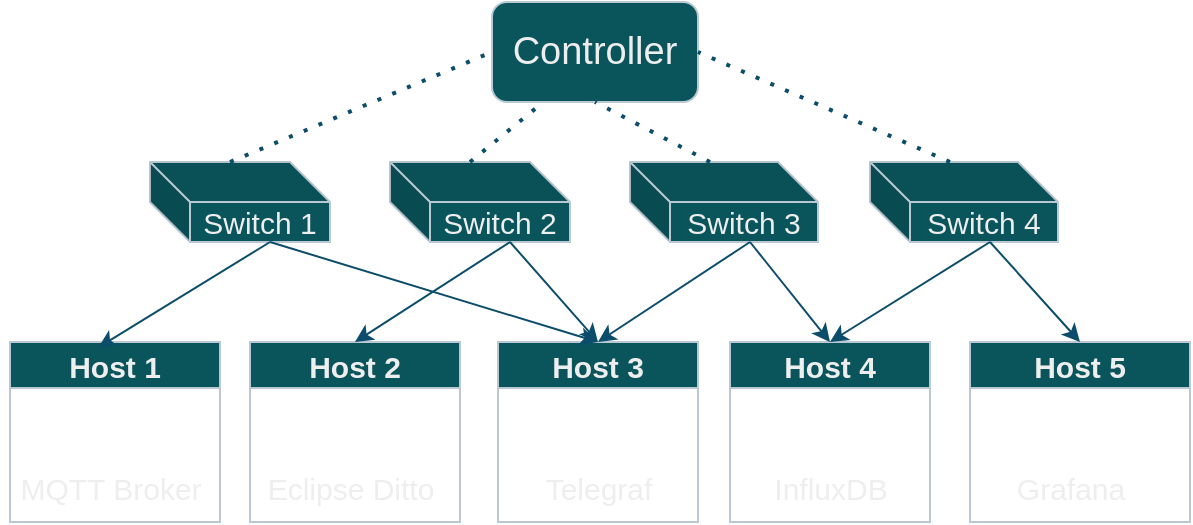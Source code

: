<mxfile version="21.8.2" type="github">
  <diagram id="C5RBs43oDa-KdzZeNtuy" name="Page-1">
    <mxGraphModel dx="1009" dy="542" grid="1" gridSize="10" guides="1" tooltips="1" connect="1" arrows="1" fold="1" page="1" pageScale="1" pageWidth="827" pageHeight="1169" math="0" shadow="0">
      <root>
        <mxCell id="WIyWlLk6GJQsqaUBKTNV-0" />
        <mxCell id="WIyWlLk6GJQsqaUBKTNV-1" parent="WIyWlLk6GJQsqaUBKTNV-0" />
        <mxCell id="kD6Mo4vfzYvjTnUpct2I-0" value="Host 1" style="swimlane;startSize=23;labelBackgroundColor=none;fillColor=#09555B;strokeColor=#BAC8D3;fontColor=#EEEEEE;fontSize=15;" parent="WIyWlLk6GJQsqaUBKTNV-1" vertex="1">
          <mxGeometry x="40" y="320" width="105" height="90" as="geometry" />
        </mxCell>
        <mxCell id="kD6Mo4vfzYvjTnUpct2I-3" value="" style="shape=image;verticalLabelPosition=bottom;labelBackgroundColor=none;verticalAlign=top;aspect=fixed;imageAspect=0;image=https://vmssoftware.com/images/intro/product/mosquitto.png;fillColor=#09555B;strokeColor=#BAC8D3;fontColor=#EEEEEE;" parent="kD6Mo4vfzYvjTnUpct2I-0" vertex="1">
          <mxGeometry x="30" y="25" width="40" height="40" as="geometry" />
        </mxCell>
        <mxCell id="kD6Mo4vfzYvjTnUpct2I-4" value="&lt;font style=&quot;font-size: 15px;&quot;&gt;MQTT Broker&lt;/font&gt;" style="text;html=1;align=center;verticalAlign=middle;resizable=0;points=[];autosize=1;strokeColor=none;fillColor=none;labelBackgroundColor=none;fontColor=#EEEEEE;" parent="kD6Mo4vfzYvjTnUpct2I-0" vertex="1">
          <mxGeometry x="-5" y="58" width="110" height="30" as="geometry" />
        </mxCell>
        <mxCell id="kD6Mo4vfzYvjTnUpct2I-2" value="&lt;font style=&quot;font-size: 19px;&quot;&gt;Controller&lt;/font&gt;" style="rounded=1;whiteSpace=wrap;html=1;labelBackgroundColor=none;fillColor=#09555B;strokeColor=#BAC8D3;fontColor=#EEEEEE;" parent="WIyWlLk6GJQsqaUBKTNV-1" vertex="1">
          <mxGeometry x="281" y="150" width="103" height="50" as="geometry" />
        </mxCell>
        <mxCell id="kD6Mo4vfzYvjTnUpct2I-5" value="Host 2" style="swimlane;startSize=23;labelBackgroundColor=none;fillColor=#09555B;strokeColor=#BAC8D3;fontColor=#EEEEEE;fontSize=15;" parent="WIyWlLk6GJQsqaUBKTNV-1" vertex="1">
          <mxGeometry x="160" y="320" width="105" height="90" as="geometry" />
        </mxCell>
        <mxCell id="kD6Mo4vfzYvjTnUpct2I-7" value="&lt;font style=&quot;font-size: 15px;&quot;&gt;Eclipse Ditto&lt;/font&gt;" style="text;html=1;align=center;verticalAlign=middle;resizable=0;points=[];autosize=1;strokeColor=none;fillColor=none;labelBackgroundColor=none;fontColor=#EEEEEE;" parent="kD6Mo4vfzYvjTnUpct2I-5" vertex="1">
          <mxGeometry x="-5" y="58" width="110" height="30" as="geometry" />
        </mxCell>
        <mxCell id="kD6Mo4vfzYvjTnUpct2I-28" value="" style="shape=image;verticalLabelPosition=bottom;labelBackgroundColor=none;verticalAlign=top;aspect=fixed;imageAspect=0;image=https://predictiveworks.github.io/assets/images/ditto.png;fillColor=#09555B;strokeColor=#BAC8D3;fontColor=#EEEEEE;" parent="kD6Mo4vfzYvjTnUpct2I-5" vertex="1">
          <mxGeometry x="30" y="25" width="40" height="40" as="geometry" />
        </mxCell>
        <mxCell id="kD6Mo4vfzYvjTnUpct2I-8" value="Host 3" style="swimlane;startSize=23;labelBackgroundColor=none;fillColor=#09555B;strokeColor=#BAC8D3;fontColor=#EEEEEE;fontSize=15;" parent="WIyWlLk6GJQsqaUBKTNV-1" vertex="1">
          <mxGeometry x="284" y="320" width="100" height="90" as="geometry" />
        </mxCell>
        <mxCell id="kD6Mo4vfzYvjTnUpct2I-10" value="&lt;font style=&quot;font-size: 15px;&quot;&gt;Telegraf&lt;/font&gt;" style="text;html=1;align=center;verticalAlign=middle;resizable=0;points=[];autosize=1;strokeColor=none;fillColor=none;labelBackgroundColor=none;fontColor=#EEEEEE;" parent="kD6Mo4vfzYvjTnUpct2I-8" vertex="1">
          <mxGeometry x="10" y="58" width="80" height="30" as="geometry" />
        </mxCell>
        <mxCell id="kD6Mo4vfzYvjTnUpct2I-31" value="" style="shape=image;verticalLabelPosition=bottom;labelBackgroundColor=none;verticalAlign=top;aspect=fixed;imageAspect=0;image=https://projects.task.gda.pl/uploads/-/system/project/avatar/318/telegraf_role_logo.png;fillColor=#09555B;strokeColor=#BAC8D3;fontColor=#EEEEEE;" parent="kD6Mo4vfzYvjTnUpct2I-8" vertex="1">
          <mxGeometry x="34.5" y="29.5" width="31" height="31" as="geometry" />
        </mxCell>
        <mxCell id="kD6Mo4vfzYvjTnUpct2I-11" value="Host 4" style="swimlane;startSize=23;labelBackgroundColor=none;fillColor=#09555B;strokeColor=#BAC8D3;fontColor=#EEEEEE;fontSize=15;" parent="WIyWlLk6GJQsqaUBKTNV-1" vertex="1">
          <mxGeometry x="400" y="320" width="100" height="90" as="geometry" />
        </mxCell>
        <mxCell id="kD6Mo4vfzYvjTnUpct2I-13" value="&lt;font style=&quot;font-size: 15px;&quot;&gt;InfluxDB&lt;/font&gt;" style="text;html=1;align=center;verticalAlign=middle;resizable=0;points=[];autosize=1;strokeColor=none;fillColor=none;labelBackgroundColor=none;fontColor=#EEEEEE;" parent="kD6Mo4vfzYvjTnUpct2I-11" vertex="1">
          <mxGeometry x="10" y="58" width="80" height="30" as="geometry" />
        </mxCell>
        <mxCell id="kD6Mo4vfzYvjTnUpct2I-32" value="" style="shape=image;verticalLabelPosition=bottom;labelBackgroundColor=none;verticalAlign=top;aspect=fixed;imageAspect=0;image=https://assets.zabbix.com/img/brands/influxdb.svg;fillColor=#09555B;strokeColor=#BAC8D3;fontColor=#EEEEEE;" parent="kD6Mo4vfzYvjTnUpct2I-11" vertex="1">
          <mxGeometry x="33.81" y="28.81" width="32.38" height="32.38" as="geometry" />
        </mxCell>
        <mxCell id="kD6Mo4vfzYvjTnUpct2I-14" value="Host 5" style="swimlane;startSize=23;labelBackgroundColor=none;fillColor=#09555B;strokeColor=#BAC8D3;fontColor=#EEEEEE;fontSize=15;" parent="WIyWlLk6GJQsqaUBKTNV-1" vertex="1">
          <mxGeometry x="520" y="320" width="110" height="90" as="geometry" />
        </mxCell>
        <mxCell id="kD6Mo4vfzYvjTnUpct2I-16" value="&lt;font style=&quot;font-size: 15px;&quot;&gt;Grafana&lt;/font&gt;" style="text;html=1;align=center;verticalAlign=middle;resizable=0;points=[];autosize=1;strokeColor=none;fillColor=none;labelBackgroundColor=none;fontColor=#EEEEEE;" parent="kD6Mo4vfzYvjTnUpct2I-14" vertex="1">
          <mxGeometry x="10" y="58" width="80" height="30" as="geometry" />
        </mxCell>
        <mxCell id="kD6Mo4vfzYvjTnUpct2I-34" value="" style="shape=image;verticalLabelPosition=bottom;labelBackgroundColor=none;verticalAlign=top;aspect=fixed;imageAspect=0;image=https://seeklogo.com/images/G/grafana-logo-15BA0AFA8A-seeklogo.com.png;fillColor=#09555B;strokeColor=#BAC8D3;fontColor=#EEEEEE;" parent="kD6Mo4vfzYvjTnUpct2I-14" vertex="1">
          <mxGeometry x="34.35" y="27.99" width="31.3" height="34.03" as="geometry" />
        </mxCell>
        <mxCell id="kD6Mo4vfzYvjTnUpct2I-17" value="&lt;font style=&quot;font-size: 15px;&quot;&gt;Switch 1&lt;/font&gt;" style="shape=cube;whiteSpace=wrap;html=1;boundedLbl=1;backgroundOutline=1;darkOpacity=0.05;darkOpacity2=0.1;labelBackgroundColor=none;fillColor=#09555B;strokeColor=#BAC8D3;fontColor=#EEEEEE;" parent="WIyWlLk6GJQsqaUBKTNV-1" vertex="1">
          <mxGeometry x="110" y="230" width="90" height="40" as="geometry" />
        </mxCell>
        <mxCell id="kD6Mo4vfzYvjTnUpct2I-18" value="&lt;font style=&quot;font-size: 15px;&quot;&gt;Switch 2&lt;/font&gt;" style="shape=cube;whiteSpace=wrap;html=1;boundedLbl=1;backgroundOutline=1;darkOpacity=0.05;darkOpacity2=0.1;labelBackgroundColor=none;fillColor=#09555B;strokeColor=#BAC8D3;fontColor=#EEEEEE;" parent="WIyWlLk6GJQsqaUBKTNV-1" vertex="1">
          <mxGeometry x="230" y="230" width="90" height="40" as="geometry" />
        </mxCell>
        <mxCell id="kD6Mo4vfzYvjTnUpct2I-19" value="&lt;font style=&quot;font-size: 15px;&quot;&gt;Switch 3&lt;/font&gt;" style="shape=cube;whiteSpace=wrap;html=1;boundedLbl=1;backgroundOutline=1;darkOpacity=0.05;darkOpacity2=0.1;labelBackgroundColor=none;fillColor=#09555B;strokeColor=#BAC8D3;fontColor=#EEEEEE;" parent="WIyWlLk6GJQsqaUBKTNV-1" vertex="1">
          <mxGeometry x="350" y="230" width="94" height="40" as="geometry" />
        </mxCell>
        <mxCell id="kD6Mo4vfzYvjTnUpct2I-20" value="&lt;font style=&quot;font-size: 15px;&quot;&gt;Switch 4&lt;/font&gt;" style="shape=cube;whiteSpace=wrap;html=1;boundedLbl=1;backgroundOutline=1;darkOpacity=0.05;darkOpacity2=0.1;labelBackgroundColor=none;fillColor=#09555B;strokeColor=#BAC8D3;fontColor=#EEEEEE;" parent="WIyWlLk6GJQsqaUBKTNV-1" vertex="1">
          <mxGeometry x="470" y="230" width="94" height="40" as="geometry" />
        </mxCell>
        <mxCell id="kD6Mo4vfzYvjTnUpct2I-35" value="" style="endArrow=none;dashed=1;html=1;dashPattern=1 3;strokeWidth=2;rounded=0;entryX=0;entryY=0.5;entryDx=0;entryDy=0;exitX=0;exitY=0;exitDx=40;exitDy=0;exitPerimeter=0;labelBackgroundColor=none;strokeColor=#0B4D6A;fontColor=default;" parent="WIyWlLk6GJQsqaUBKTNV-1" source="kD6Mo4vfzYvjTnUpct2I-17" target="kD6Mo4vfzYvjTnUpct2I-2" edge="1">
          <mxGeometry width="50" height="50" relative="1" as="geometry">
            <mxPoint x="190" y="190" as="sourcePoint" />
            <mxPoint x="340" y="100" as="targetPoint" />
          </mxGeometry>
        </mxCell>
        <mxCell id="kD6Mo4vfzYvjTnUpct2I-36" value="" style="endArrow=none;dashed=1;html=1;dashPattern=1 3;strokeWidth=2;rounded=0;entryX=0.25;entryY=1;entryDx=0;entryDy=0;exitX=0;exitY=0;exitDx=40;exitDy=0;exitPerimeter=0;labelBackgroundColor=none;strokeColor=#0B4D6A;fontColor=default;" parent="WIyWlLk6GJQsqaUBKTNV-1" source="kD6Mo4vfzYvjTnUpct2I-18" target="kD6Mo4vfzYvjTnUpct2I-2" edge="1">
          <mxGeometry width="50" height="50" relative="1" as="geometry">
            <mxPoint x="320" y="190" as="sourcePoint" />
            <mxPoint x="470" y="100" as="targetPoint" />
          </mxGeometry>
        </mxCell>
        <mxCell id="kD6Mo4vfzYvjTnUpct2I-37" value="" style="endArrow=none;dashed=1;html=1;dashPattern=1 3;strokeWidth=2;rounded=0;entryX=0.5;entryY=1;entryDx=0;entryDy=0;exitX=0;exitY=0;exitDx=40;exitDy=0;exitPerimeter=0;labelBackgroundColor=none;strokeColor=#0B4D6A;fontColor=default;" parent="WIyWlLk6GJQsqaUBKTNV-1" source="kD6Mo4vfzYvjTnUpct2I-19" target="kD6Mo4vfzYvjTnUpct2I-2" edge="1">
          <mxGeometry width="50" height="50" relative="1" as="geometry">
            <mxPoint x="469" y="200" as="sourcePoint" />
            <mxPoint x="530" y="100" as="targetPoint" />
          </mxGeometry>
        </mxCell>
        <mxCell id="kD6Mo4vfzYvjTnUpct2I-38" value="" style="endArrow=none;dashed=1;html=1;dashPattern=1 3;strokeWidth=2;rounded=0;entryX=1;entryY=0.5;entryDx=0;entryDy=0;exitX=0;exitY=0;exitDx=40;exitDy=0;exitPerimeter=0;labelBackgroundColor=none;strokeColor=#0B4D6A;fontColor=default;" parent="WIyWlLk6GJQsqaUBKTNV-1" source="kD6Mo4vfzYvjTnUpct2I-20" target="kD6Mo4vfzYvjTnUpct2I-2" edge="1">
          <mxGeometry width="50" height="50" relative="1" as="geometry">
            <mxPoint x="630" y="190" as="sourcePoint" />
            <mxPoint x="580" y="90" as="targetPoint" />
          </mxGeometry>
        </mxCell>
        <mxCell id="kD6Mo4vfzYvjTnUpct2I-40" value="" style="endArrow=classic;html=1;rounded=0;entryX=0.42;entryY=0.031;entryDx=0;entryDy=0;entryPerimeter=0;exitX=0;exitY=0;exitDx=60;exitDy=40;exitPerimeter=0;labelBackgroundColor=none;strokeColor=#0B4D6A;fontColor=default;" parent="WIyWlLk6GJQsqaUBKTNV-1" source="kD6Mo4vfzYvjTnUpct2I-17" target="kD6Mo4vfzYvjTnUpct2I-0" edge="1">
          <mxGeometry width="50" height="50" relative="1" as="geometry">
            <mxPoint x="120" y="250" as="sourcePoint" />
            <mxPoint x="80" y="320" as="targetPoint" />
          </mxGeometry>
        </mxCell>
        <mxCell id="kD6Mo4vfzYvjTnUpct2I-41" value="" style="endArrow=classic;html=1;rounded=0;entryX=0.5;entryY=0;entryDx=0;entryDy=0;labelBackgroundColor=none;strokeColor=#0B4D6A;fontColor=default;" parent="WIyWlLk6GJQsqaUBKTNV-1" target="kD6Mo4vfzYvjTnUpct2I-8" edge="1">
          <mxGeometry width="50" height="50" relative="1" as="geometry">
            <mxPoint x="170" y="270" as="sourcePoint" />
            <mxPoint x="324" y="320" as="targetPoint" />
          </mxGeometry>
        </mxCell>
        <mxCell id="kD6Mo4vfzYvjTnUpct2I-43" value="" style="endArrow=classic;html=1;rounded=0;exitX=0;exitY=0;exitDx=60;exitDy=40;exitPerimeter=0;entryX=0.5;entryY=0;entryDx=0;entryDy=0;labelBackgroundColor=none;strokeColor=#0B4D6A;fontColor=default;" parent="WIyWlLk6GJQsqaUBKTNV-1" source="kD6Mo4vfzYvjTnUpct2I-18" target="kD6Mo4vfzYvjTnUpct2I-5" edge="1">
          <mxGeometry width="50" height="50" relative="1" as="geometry">
            <mxPoint x="340" y="260" as="sourcePoint" />
            <mxPoint x="240" y="320" as="targetPoint" />
          </mxGeometry>
        </mxCell>
        <mxCell id="kD6Mo4vfzYvjTnUpct2I-44" value="" style="endArrow=classic;html=1;rounded=0;exitX=0;exitY=0;exitDx=60;exitDy=40;exitPerimeter=0;labelBackgroundColor=none;strokeColor=#0B4D6A;fontColor=default;entryX=0.5;entryY=0;entryDx=0;entryDy=0;" parent="WIyWlLk6GJQsqaUBKTNV-1" source="kD6Mo4vfzYvjTnUpct2I-19" target="kD6Mo4vfzYvjTnUpct2I-8" edge="1">
          <mxGeometry width="50" height="50" relative="1" as="geometry">
            <mxPoint x="400" y="300" as="sourcePoint" />
            <mxPoint x="340" y="320" as="targetPoint" />
          </mxGeometry>
        </mxCell>
        <mxCell id="kD6Mo4vfzYvjTnUpct2I-45" value="" style="endArrow=classic;html=1;rounded=0;exitX=0;exitY=0;exitDx=60;exitDy=40;exitPerimeter=0;entryX=0.5;entryY=0;entryDx=0;entryDy=0;labelBackgroundColor=none;strokeColor=#0B4D6A;fontColor=default;" parent="WIyWlLk6GJQsqaUBKTNV-1" source="kD6Mo4vfzYvjTnUpct2I-19" target="kD6Mo4vfzYvjTnUpct2I-11" edge="1">
          <mxGeometry width="50" height="50" relative="1" as="geometry">
            <mxPoint x="400" y="300" as="sourcePoint" />
            <mxPoint x="540" y="290" as="targetPoint" />
          </mxGeometry>
        </mxCell>
        <mxCell id="kD6Mo4vfzYvjTnUpct2I-46" value="" style="endArrow=classic;html=1;rounded=0;exitX=0;exitY=0;exitDx=60;exitDy=40;exitPerimeter=0;entryX=0.5;entryY=0;entryDx=0;entryDy=0;labelBackgroundColor=none;strokeColor=#0B4D6A;fontColor=default;" parent="WIyWlLk6GJQsqaUBKTNV-1" source="kD6Mo4vfzYvjTnUpct2I-20" target="kD6Mo4vfzYvjTnUpct2I-11" edge="1">
          <mxGeometry width="50" height="50" relative="1" as="geometry">
            <mxPoint x="660" y="240" as="sourcePoint" />
            <mxPoint x="580" y="310" as="targetPoint" />
          </mxGeometry>
        </mxCell>
        <mxCell id="kD6Mo4vfzYvjTnUpct2I-47" value="" style="endArrow=classic;html=1;rounded=0;entryX=0.5;entryY=0;entryDx=0;entryDy=0;exitX=0;exitY=0;exitDx=60;exitDy=40;exitPerimeter=0;labelBackgroundColor=none;strokeColor=#0B4D6A;fontColor=default;" parent="WIyWlLk6GJQsqaUBKTNV-1" source="kD6Mo4vfzYvjTnUpct2I-20" target="kD6Mo4vfzYvjTnUpct2I-14" edge="1">
          <mxGeometry width="50" height="50" relative="1" as="geometry">
            <mxPoint x="660" y="240" as="sourcePoint" />
            <mxPoint x="460" y="310" as="targetPoint" />
          </mxGeometry>
        </mxCell>
        <mxCell id="kD6Mo4vfzYvjTnUpct2I-48" value="" style="endArrow=classic;html=1;rounded=0;exitX=0;exitY=0;exitDx=60;exitDy=40;exitPerimeter=0;labelBackgroundColor=none;strokeColor=#0B4D6A;fontColor=default;entryX=0.5;entryY=0;entryDx=0;entryDy=0;" parent="WIyWlLk6GJQsqaUBKTNV-1" source="kD6Mo4vfzYvjTnUpct2I-18" target="kD6Mo4vfzYvjTnUpct2I-8" edge="1">
          <mxGeometry width="50" height="50" relative="1" as="geometry">
            <mxPoint x="340" y="240" as="sourcePoint" />
            <mxPoint x="330" y="310" as="targetPoint" />
          </mxGeometry>
        </mxCell>
      </root>
    </mxGraphModel>
  </diagram>
</mxfile>
